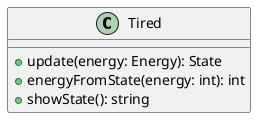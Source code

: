 @startuml
class Tired{
    +update(energy: Energy): State
    +energyFromState(energy: int): int
    +showState(): string
}
@enduml